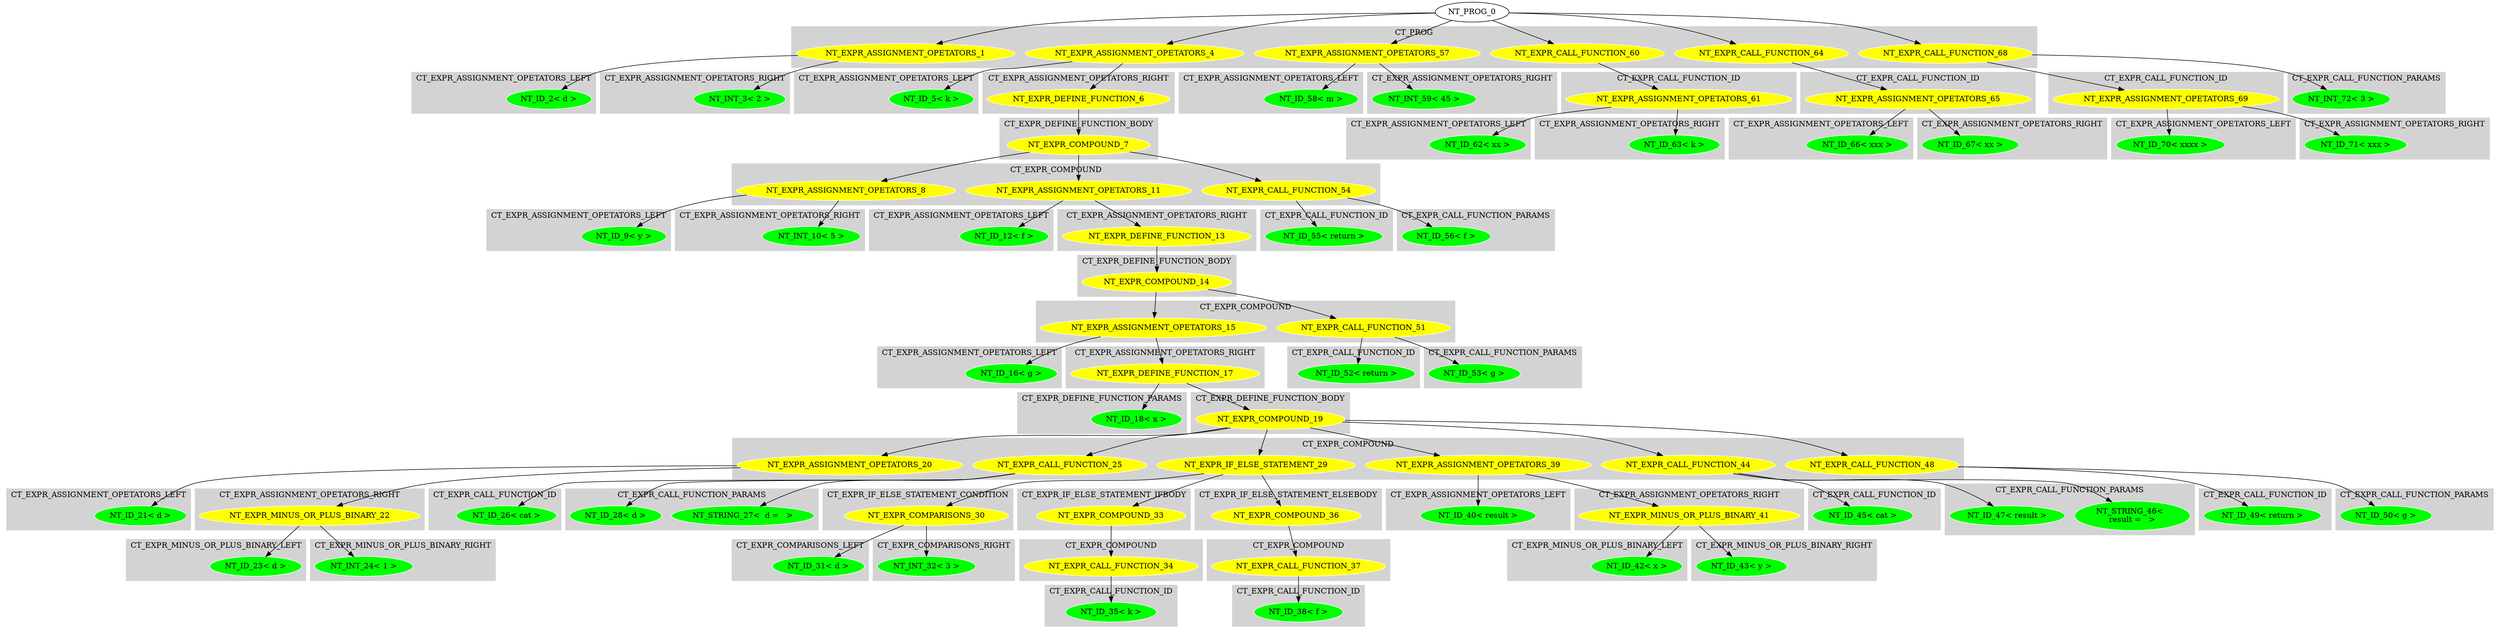 digraph {

subgraph cluster0 {
 node [style=filled,color=white];
 style=filled;
 color=lightgrey;
 label = "CT_PROG";

"NT_EXPR_ASSIGNMENT_OPETATORS_1"
 [fillcolor = yellow]
"NT_EXPR_ASSIGNMENT_OPETATORS_4"
 [fillcolor = yellow]
"NT_EXPR_ASSIGNMENT_OPETATORS_57"
 [fillcolor = yellow]
"NT_EXPR_CALL_FUNCTION_60"
 [fillcolor = yellow]
"NT_EXPR_CALL_FUNCTION_64"
 [fillcolor = yellow]
"NT_EXPR_CALL_FUNCTION_68"
 [fillcolor = yellow]
}
"NT_PROG_0"->"NT_EXPR_ASSIGNMENT_OPETATORS_1"
subgraph cluster1 {
 node [style=filled,color=white];
 style=filled;
 color=lightgrey;
 label = "CT_EXPR_ASSIGNMENT_OPETATORS_LEFT";

"NT_ID_2< d >"
 [fillcolor = green]
}
subgraph cluster2 {
 node [style=filled,color=white];
 style=filled;
 color=lightgrey;
 label = "CT_EXPR_ASSIGNMENT_OPETATORS_RIGHT";

"NT_INT_3< 2 >"
 [fillcolor = green]
}
"NT_EXPR_ASSIGNMENT_OPETATORS_1"->"NT_ID_2< d >"
"NT_EXPR_ASSIGNMENT_OPETATORS_1"->"NT_INT_3< 2 >"
"NT_PROG_0"->"NT_EXPR_ASSIGNMENT_OPETATORS_4"
subgraph cluster3 {
 node [style=filled,color=white];
 style=filled;
 color=lightgrey;
 label = "CT_EXPR_ASSIGNMENT_OPETATORS_LEFT";

"NT_ID_5< k >"
 [fillcolor = green]
}
subgraph cluster4 {
 node [style=filled,color=white];
 style=filled;
 color=lightgrey;
 label = "CT_EXPR_ASSIGNMENT_OPETATORS_RIGHT";

"NT_EXPR_DEFINE_FUNCTION_6"
 [fillcolor = yellow]
}
"NT_EXPR_ASSIGNMENT_OPETATORS_4"->"NT_ID_5< k >"
"NT_EXPR_ASSIGNMENT_OPETATORS_4"->"NT_EXPR_DEFINE_FUNCTION_6"
subgraph cluster5 {
 node [style=filled,color=white];
 style=filled;
 color=lightgrey;
 label = "CT_EXPR_DEFINE_FUNCTION_BODY";

"NT_EXPR_COMPOUND_7"
 [fillcolor = yellow]
}
"NT_EXPR_DEFINE_FUNCTION_6"->"NT_EXPR_COMPOUND_7"
subgraph cluster6 {
 node [style=filled,color=white];
 style=filled;
 color=lightgrey;
 label = "CT_EXPR_COMPOUND";

"NT_EXPR_ASSIGNMENT_OPETATORS_8"
 [fillcolor = yellow]
"NT_EXPR_ASSIGNMENT_OPETATORS_11"
 [fillcolor = yellow]
"NT_EXPR_CALL_FUNCTION_54"
 [fillcolor = yellow]
}
"NT_EXPR_COMPOUND_7"->"NT_EXPR_ASSIGNMENT_OPETATORS_8"
subgraph cluster7 {
 node [style=filled,color=white];
 style=filled;
 color=lightgrey;
 label = "CT_EXPR_ASSIGNMENT_OPETATORS_LEFT";

"NT_ID_9< y >"
 [fillcolor = green]
}
subgraph cluster8 {
 node [style=filled,color=white];
 style=filled;
 color=lightgrey;
 label = "CT_EXPR_ASSIGNMENT_OPETATORS_RIGHT";

"NT_INT_10< 5 >"
 [fillcolor = green]
}
"NT_EXPR_ASSIGNMENT_OPETATORS_8"->"NT_ID_9< y >"
"NT_EXPR_ASSIGNMENT_OPETATORS_8"->"NT_INT_10< 5 >"
"NT_EXPR_COMPOUND_7"->"NT_EXPR_ASSIGNMENT_OPETATORS_11"
subgraph cluster9 {
 node [style=filled,color=white];
 style=filled;
 color=lightgrey;
 label = "CT_EXPR_ASSIGNMENT_OPETATORS_LEFT";

"NT_ID_12< f >"
 [fillcolor = green]
}
subgraph cluster10 {
 node [style=filled,color=white];
 style=filled;
 color=lightgrey;
 label = "CT_EXPR_ASSIGNMENT_OPETATORS_RIGHT";

"NT_EXPR_DEFINE_FUNCTION_13"
 [fillcolor = yellow]
}
"NT_EXPR_ASSIGNMENT_OPETATORS_11"->"NT_ID_12< f >"
"NT_EXPR_ASSIGNMENT_OPETATORS_11"->"NT_EXPR_DEFINE_FUNCTION_13"
subgraph cluster11 {
 node [style=filled,color=white];
 style=filled;
 color=lightgrey;
 label = "CT_EXPR_DEFINE_FUNCTION_BODY";

"NT_EXPR_COMPOUND_14"
 [fillcolor = yellow]
}
"NT_EXPR_DEFINE_FUNCTION_13"->"NT_EXPR_COMPOUND_14"
subgraph cluster12 {
 node [style=filled,color=white];
 style=filled;
 color=lightgrey;
 label = "CT_EXPR_COMPOUND";

"NT_EXPR_ASSIGNMENT_OPETATORS_15"
 [fillcolor = yellow]
"NT_EXPR_CALL_FUNCTION_51"
 [fillcolor = yellow]
}
"NT_EXPR_COMPOUND_14"->"NT_EXPR_ASSIGNMENT_OPETATORS_15"
subgraph cluster13 {
 node [style=filled,color=white];
 style=filled;
 color=lightgrey;
 label = "CT_EXPR_ASSIGNMENT_OPETATORS_LEFT";

"NT_ID_16< g >"
 [fillcolor = green]
}
subgraph cluster14 {
 node [style=filled,color=white];
 style=filled;
 color=lightgrey;
 label = "CT_EXPR_ASSIGNMENT_OPETATORS_RIGHT";

"NT_EXPR_DEFINE_FUNCTION_17"
 [fillcolor = yellow]
}
"NT_EXPR_ASSIGNMENT_OPETATORS_15"->"NT_ID_16< g >"
"NT_EXPR_ASSIGNMENT_OPETATORS_15"->"NT_EXPR_DEFINE_FUNCTION_17"
subgraph cluster15 {
 node [style=filled,color=white];
 style=filled;
 color=lightgrey;
 label = "CT_EXPR_DEFINE_FUNCTION_PARAMS";

"NT_ID_18< x >"
 [fillcolor = green]
}
subgraph cluster16 {
 node [style=filled,color=white];
 style=filled;
 color=lightgrey;
 label = "CT_EXPR_DEFINE_FUNCTION_BODY";

"NT_EXPR_COMPOUND_19"
 [fillcolor = yellow]
}
"NT_EXPR_DEFINE_FUNCTION_17"->"NT_ID_18< x >"
"NT_EXPR_DEFINE_FUNCTION_17"->"NT_EXPR_COMPOUND_19"
subgraph cluster17 {
 node [style=filled,color=white];
 style=filled;
 color=lightgrey;
 label = "CT_EXPR_COMPOUND";

"NT_EXPR_ASSIGNMENT_OPETATORS_20"
 [fillcolor = yellow]
"NT_EXPR_CALL_FUNCTION_25"
 [fillcolor = yellow]
"NT_EXPR_IF_ELSE_STATEMENT_29"
 [fillcolor = yellow]
"NT_EXPR_ASSIGNMENT_OPETATORS_39"
 [fillcolor = yellow]
"NT_EXPR_CALL_FUNCTION_44"
 [fillcolor = yellow]
"NT_EXPR_CALL_FUNCTION_48"
 [fillcolor = yellow]
}
"NT_EXPR_COMPOUND_19"->"NT_EXPR_ASSIGNMENT_OPETATORS_20"
subgraph cluster18 {
 node [style=filled,color=white];
 style=filled;
 color=lightgrey;
 label = "CT_EXPR_ASSIGNMENT_OPETATORS_LEFT";

"NT_ID_21< d >"
 [fillcolor = green]
}
subgraph cluster19 {
 node [style=filled,color=white];
 style=filled;
 color=lightgrey;
 label = "CT_EXPR_ASSIGNMENT_OPETATORS_RIGHT";

"NT_EXPR_MINUS_OR_PLUS_BINARY_22"
 [fillcolor = yellow]
}
"NT_EXPR_ASSIGNMENT_OPETATORS_20"->"NT_ID_21< d >"
"NT_EXPR_ASSIGNMENT_OPETATORS_20"->"NT_EXPR_MINUS_OR_PLUS_BINARY_22"
subgraph cluster20 {
 node [style=filled,color=white];
 style=filled;
 color=lightgrey;
 label = "CT_EXPR_MINUS_OR_PLUS_BINARY_LEFT";

"NT_ID_23< d >"
 [fillcolor = green]
}
subgraph cluster21 {
 node [style=filled,color=white];
 style=filled;
 color=lightgrey;
 label = "CT_EXPR_MINUS_OR_PLUS_BINARY_RIGHT";

"NT_INT_24< 1 >"
 [fillcolor = green]
}
"NT_EXPR_MINUS_OR_PLUS_BINARY_22"->"NT_ID_23< d >"
"NT_EXPR_MINUS_OR_PLUS_BINARY_22"->"NT_INT_24< 1 >"
"NT_EXPR_COMPOUND_19"->"NT_EXPR_CALL_FUNCTION_25"
subgraph cluster22 {
 node [style=filled,color=white];
 style=filled;
 color=lightgrey;
 label = "CT_EXPR_CALL_FUNCTION_ID";

"NT_ID_26< cat >"
 [fillcolor = green]
}
subgraph cluster23 {
 node [style=filled,color=white];
 style=filled;
 color=lightgrey;
 label = "CT_EXPR_CALL_FUNCTION_PARAMS";

"NT_STRING_27<  d =   >"
 [fillcolor = green]
"NT_ID_28< d >"
 [fillcolor = green]
}
"NT_EXPR_CALL_FUNCTION_25"->"NT_ID_26< cat >"
"NT_EXPR_CALL_FUNCTION_25"->"NT_STRING_27<  d =   >"
"NT_EXPR_CALL_FUNCTION_25"->"NT_ID_28< d >"
"NT_EXPR_COMPOUND_19"->"NT_EXPR_IF_ELSE_STATEMENT_29"
subgraph cluster24 {
 node [style=filled,color=white];
 style=filled;
 color=lightgrey;
 label = "CT_EXPR_IF_ELSE_STATEMENT_CONDITION";

"NT_EXPR_COMPARISONS_30"
 [fillcolor = yellow]
}
subgraph cluster25 {
 node [style=filled,color=white];
 style=filled;
 color=lightgrey;
 label = "CT_EXPR_IF_ELSE_STATEMENT_IFBODY";

"NT_EXPR_COMPOUND_33"
 [fillcolor = yellow]
}
subgraph cluster26 {
 node [style=filled,color=white];
 style=filled;
 color=lightgrey;
 label = "CT_EXPR_IF_ELSE_STATEMENT_ELSEBODY";

"NT_EXPR_COMPOUND_36"
 [fillcolor = yellow]
}
"NT_EXPR_IF_ELSE_STATEMENT_29"->"NT_EXPR_COMPARISONS_30"
subgraph cluster27 {
 node [style=filled,color=white];
 style=filled;
 color=lightgrey;
 label = "CT_EXPR_COMPARISONS_LEFT";

"NT_ID_31< d >"
 [fillcolor = green]
}
subgraph cluster28 {
 node [style=filled,color=white];
 style=filled;
 color=lightgrey;
 label = "CT_EXPR_COMPARISONS_RIGHT";

"NT_INT_32< 3 >"
 [fillcolor = green]
}
"NT_EXPR_COMPARISONS_30"->"NT_ID_31< d >"
"NT_EXPR_COMPARISONS_30"->"NT_INT_32< 3 >"
"NT_EXPR_IF_ELSE_STATEMENT_29"->"NT_EXPR_COMPOUND_33"
subgraph cluster29 {
 node [style=filled,color=white];
 style=filled;
 color=lightgrey;
 label = "CT_EXPR_COMPOUND";

"NT_EXPR_CALL_FUNCTION_34"
 [fillcolor = yellow]
}
"NT_EXPR_COMPOUND_33"->"NT_EXPR_CALL_FUNCTION_34"
subgraph cluster30 {
 node [style=filled,color=white];
 style=filled;
 color=lightgrey;
 label = "CT_EXPR_CALL_FUNCTION_ID";

"NT_ID_35< k >"
 [fillcolor = green]
}
"NT_EXPR_CALL_FUNCTION_34"->"NT_ID_35< k >"
"NT_EXPR_IF_ELSE_STATEMENT_29"->"NT_EXPR_COMPOUND_36"
subgraph cluster31 {
 node [style=filled,color=white];
 style=filled;
 color=lightgrey;
 label = "CT_EXPR_COMPOUND";

"NT_EXPR_CALL_FUNCTION_37"
 [fillcolor = yellow]
}
"NT_EXPR_COMPOUND_36"->"NT_EXPR_CALL_FUNCTION_37"
subgraph cluster32 {
 node [style=filled,color=white];
 style=filled;
 color=lightgrey;
 label = "CT_EXPR_CALL_FUNCTION_ID";

"NT_ID_38< f >"
 [fillcolor = green]
}
"NT_EXPR_CALL_FUNCTION_37"->"NT_ID_38< f >"
"NT_EXPR_COMPOUND_19"->"NT_EXPR_ASSIGNMENT_OPETATORS_39"
subgraph cluster33 {
 node [style=filled,color=white];
 style=filled;
 color=lightgrey;
 label = "CT_EXPR_ASSIGNMENT_OPETATORS_LEFT";

"NT_ID_40< result >"
 [fillcolor = green]
}
subgraph cluster34 {
 node [style=filled,color=white];
 style=filled;
 color=lightgrey;
 label = "CT_EXPR_ASSIGNMENT_OPETATORS_RIGHT";

"NT_EXPR_MINUS_OR_PLUS_BINARY_41"
 [fillcolor = yellow]
}
"NT_EXPR_ASSIGNMENT_OPETATORS_39"->"NT_ID_40< result >"
"NT_EXPR_ASSIGNMENT_OPETATORS_39"->"NT_EXPR_MINUS_OR_PLUS_BINARY_41"
subgraph cluster35 {
 node [style=filled,color=white];
 style=filled;
 color=lightgrey;
 label = "CT_EXPR_MINUS_OR_PLUS_BINARY_LEFT";

"NT_ID_42< x >"
 [fillcolor = green]
}
subgraph cluster36 {
 node [style=filled,color=white];
 style=filled;
 color=lightgrey;
 label = "CT_EXPR_MINUS_OR_PLUS_BINARY_RIGHT";

"NT_ID_43< y >"
 [fillcolor = green]
}
"NT_EXPR_MINUS_OR_PLUS_BINARY_41"->"NT_ID_42< x >"
"NT_EXPR_MINUS_OR_PLUS_BINARY_41"->"NT_ID_43< y >"
"NT_EXPR_COMPOUND_19"->"NT_EXPR_CALL_FUNCTION_44"
subgraph cluster37 {
 node [style=filled,color=white];
 style=filled;
 color=lightgrey;
 label = "CT_EXPR_CALL_FUNCTION_ID";

"NT_ID_45< cat >"
 [fillcolor = green]
}
subgraph cluster38 {
 node [style=filled,color=white];
 style=filled;
 color=lightgrey;
 label = "CT_EXPR_CALL_FUNCTION_PARAMS";

"NT_STRING_46<  \nresult =   >"
 [fillcolor = green]
"NT_ID_47< result >"
 [fillcolor = green]
}
"NT_EXPR_CALL_FUNCTION_44"->"NT_ID_45< cat >"
"NT_EXPR_CALL_FUNCTION_44"->"NT_STRING_46<  \nresult =   >"
"NT_EXPR_CALL_FUNCTION_44"->"NT_ID_47< result >"
"NT_EXPR_COMPOUND_19"->"NT_EXPR_CALL_FUNCTION_48"
subgraph cluster39 {
 node [style=filled,color=white];
 style=filled;
 color=lightgrey;
 label = "CT_EXPR_CALL_FUNCTION_ID";

"NT_ID_49< return >"
 [fillcolor = green]
}
subgraph cluster40 {
 node [style=filled,color=white];
 style=filled;
 color=lightgrey;
 label = "CT_EXPR_CALL_FUNCTION_PARAMS";

"NT_ID_50< g >"
 [fillcolor = green]
}
"NT_EXPR_CALL_FUNCTION_48"->"NT_ID_49< return >"
"NT_EXPR_CALL_FUNCTION_48"->"NT_ID_50< g >"
"NT_EXPR_COMPOUND_14"->"NT_EXPR_CALL_FUNCTION_51"
subgraph cluster41 {
 node [style=filled,color=white];
 style=filled;
 color=lightgrey;
 label = "CT_EXPR_CALL_FUNCTION_ID";

"NT_ID_52< return >"
 [fillcolor = green]
}
subgraph cluster42 {
 node [style=filled,color=white];
 style=filled;
 color=lightgrey;
 label = "CT_EXPR_CALL_FUNCTION_PARAMS";

"NT_ID_53< g >"
 [fillcolor = green]
}
"NT_EXPR_CALL_FUNCTION_51"->"NT_ID_52< return >"
"NT_EXPR_CALL_FUNCTION_51"->"NT_ID_53< g >"
"NT_EXPR_COMPOUND_7"->"NT_EXPR_CALL_FUNCTION_54"
subgraph cluster43 {
 node [style=filled,color=white];
 style=filled;
 color=lightgrey;
 label = "CT_EXPR_CALL_FUNCTION_ID";

"NT_ID_55< return >"
 [fillcolor = green]
}
subgraph cluster44 {
 node [style=filled,color=white];
 style=filled;
 color=lightgrey;
 label = "CT_EXPR_CALL_FUNCTION_PARAMS";

"NT_ID_56< f >"
 [fillcolor = green]
}
"NT_EXPR_CALL_FUNCTION_54"->"NT_ID_55< return >"
"NT_EXPR_CALL_FUNCTION_54"->"NT_ID_56< f >"
"NT_PROG_0"->"NT_EXPR_ASSIGNMENT_OPETATORS_57"
subgraph cluster45 {
 node [style=filled,color=white];
 style=filled;
 color=lightgrey;
 label = "CT_EXPR_ASSIGNMENT_OPETATORS_LEFT";

"NT_ID_58< m >"
 [fillcolor = green]
}
subgraph cluster46 {
 node [style=filled,color=white];
 style=filled;
 color=lightgrey;
 label = "CT_EXPR_ASSIGNMENT_OPETATORS_RIGHT";

"NT_INT_59< 45 >"
 [fillcolor = green]
}
"NT_EXPR_ASSIGNMENT_OPETATORS_57"->"NT_ID_58< m >"
"NT_EXPR_ASSIGNMENT_OPETATORS_57"->"NT_INT_59< 45 >"
"NT_PROG_0"->"NT_EXPR_CALL_FUNCTION_60"
subgraph cluster47 {
 node [style=filled,color=white];
 style=filled;
 color=lightgrey;
 label = "CT_EXPR_CALL_FUNCTION_ID";

"NT_EXPR_ASSIGNMENT_OPETATORS_61"
 [fillcolor = yellow]
}
"NT_EXPR_CALL_FUNCTION_60"->"NT_EXPR_ASSIGNMENT_OPETATORS_61"
subgraph cluster48 {
 node [style=filled,color=white];
 style=filled;
 color=lightgrey;
 label = "CT_EXPR_ASSIGNMENT_OPETATORS_LEFT";

"NT_ID_62< xx >"
 [fillcolor = green]
}
subgraph cluster49 {
 node [style=filled,color=white];
 style=filled;
 color=lightgrey;
 label = "CT_EXPR_ASSIGNMENT_OPETATORS_RIGHT";

"NT_ID_63< k >"
 [fillcolor = green]
}
"NT_EXPR_ASSIGNMENT_OPETATORS_61"->"NT_ID_62< xx >"
"NT_EXPR_ASSIGNMENT_OPETATORS_61"->"NT_ID_63< k >"
"NT_PROG_0"->"NT_EXPR_CALL_FUNCTION_64"
subgraph cluster50 {
 node [style=filled,color=white];
 style=filled;
 color=lightgrey;
 label = "CT_EXPR_CALL_FUNCTION_ID";

"NT_EXPR_ASSIGNMENT_OPETATORS_65"
 [fillcolor = yellow]
}
"NT_EXPR_CALL_FUNCTION_64"->"NT_EXPR_ASSIGNMENT_OPETATORS_65"
subgraph cluster51 {
 node [style=filled,color=white];
 style=filled;
 color=lightgrey;
 label = "CT_EXPR_ASSIGNMENT_OPETATORS_LEFT";

"NT_ID_66< xxx >"
 [fillcolor = green]
}
subgraph cluster52 {
 node [style=filled,color=white];
 style=filled;
 color=lightgrey;
 label = "CT_EXPR_ASSIGNMENT_OPETATORS_RIGHT";

"NT_ID_67< xx >"
 [fillcolor = green]
}
"NT_EXPR_ASSIGNMENT_OPETATORS_65"->"NT_ID_66< xxx >"
"NT_EXPR_ASSIGNMENT_OPETATORS_65"->"NT_ID_67< xx >"
"NT_PROG_0"->"NT_EXPR_CALL_FUNCTION_68"
subgraph cluster53 {
 node [style=filled,color=white];
 style=filled;
 color=lightgrey;
 label = "CT_EXPR_CALL_FUNCTION_ID";

"NT_EXPR_ASSIGNMENT_OPETATORS_69"
 [fillcolor = yellow]
}
subgraph cluster54 {
 node [style=filled,color=white];
 style=filled;
 color=lightgrey;
 label = "CT_EXPR_CALL_FUNCTION_PARAMS";

"NT_INT_72< 3 >"
 [fillcolor = green]
}
"NT_EXPR_CALL_FUNCTION_68"->"NT_EXPR_ASSIGNMENT_OPETATORS_69"
subgraph cluster55 {
 node [style=filled,color=white];
 style=filled;
 color=lightgrey;
 label = "CT_EXPR_ASSIGNMENT_OPETATORS_LEFT";

"NT_ID_70< xxxx >"
 [fillcolor = green]
}
subgraph cluster56 {
 node [style=filled,color=white];
 style=filled;
 color=lightgrey;
 label = "CT_EXPR_ASSIGNMENT_OPETATORS_RIGHT";

"NT_ID_71< xxx >"
 [fillcolor = green]
}
"NT_EXPR_ASSIGNMENT_OPETATORS_69"->"NT_ID_70< xxxx >"
"NT_EXPR_ASSIGNMENT_OPETATORS_69"->"NT_ID_71< xxx >"
"NT_EXPR_CALL_FUNCTION_68"->"NT_INT_72< 3 >"
}
